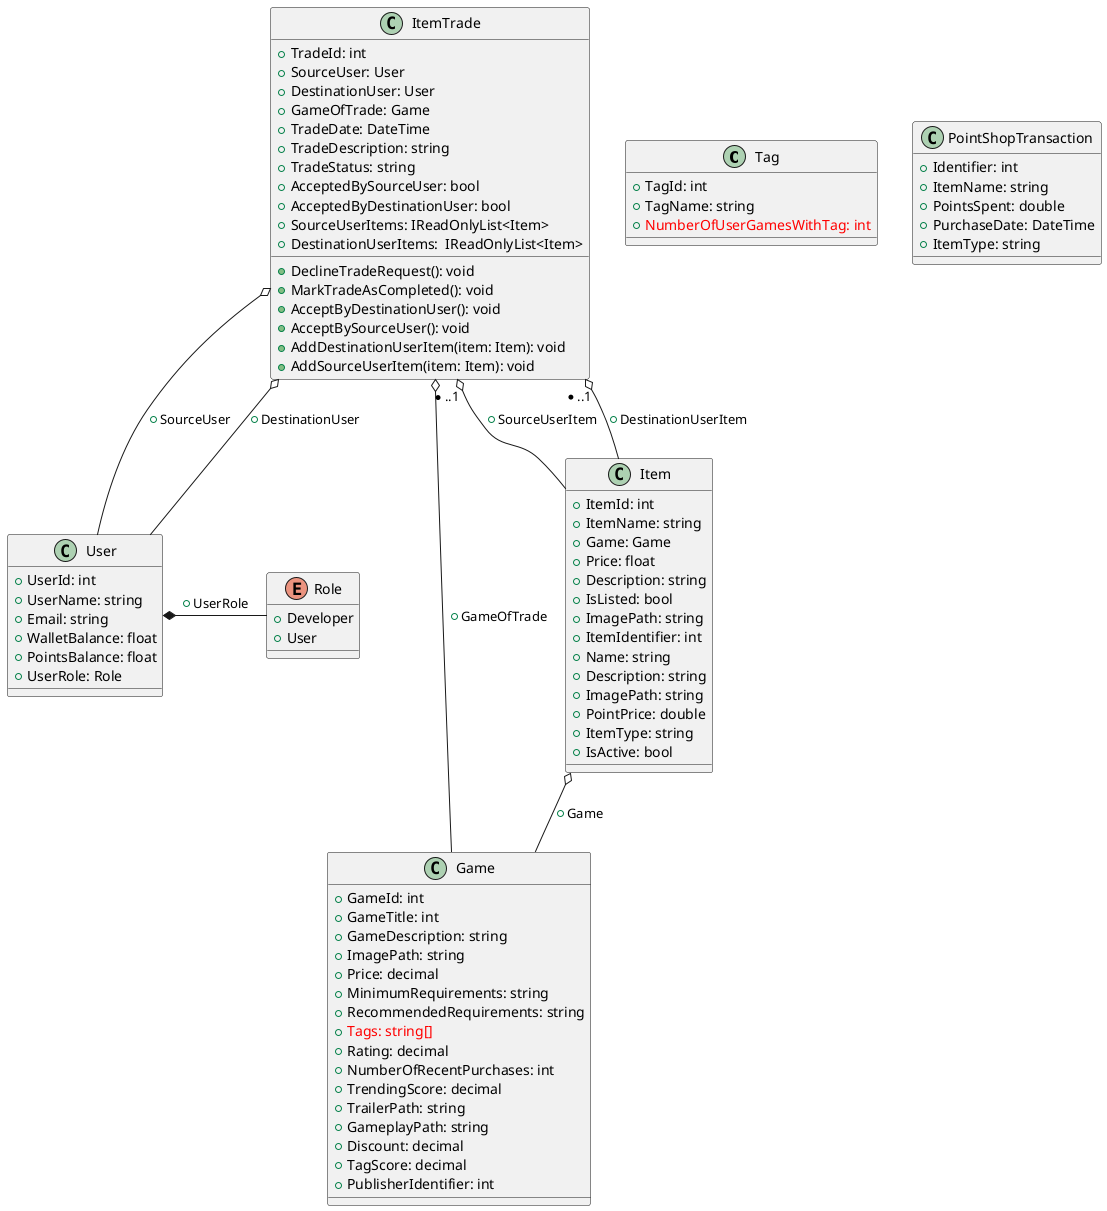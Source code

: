 ﻿@startuml
class Tag {
    + TagId: int
    + TagName: string
    + <color:red>NumberOfUserGamesWithTag: int</color>
}

class User {
    + UserId: int
    + UserName: string
    + Email: string
    + WalletBalance: float
    + PointsBalance: float
    + UserRole: Role
}

class PointShopTransaction {
    + Identifier: int
    + ItemName: string
    + PointsSpent: double
    + PurchaseDate: DateTime
    + ItemType: string
}

enum Role {
    + Developer
    + User
}

class Game {
    + GameId: int
    + GameTitle: int
    + GameDescription: string
    + ImagePath: string
    + Price: decimal
    + MinimumRequirements: string
    + RecommendedRequirements: string
    + <color:red>Tags: string[]</color>
    + Rating: decimal
    + NumberOfRecentPurchases: int
    + TrendingScore: decimal
    + TrailerPath: string
    + GameplayPath: string
    + Discount: decimal
    + TagScore: decimal
    + PublisherIdentifier: int
}

class ItemTrade {
    + TradeId: int
    + SourceUser: User
    + DestinationUser: User
    + GameOfTrade: Game
    + TradeDate: DateTime
    + TradeDescription: string
    + TradeStatus: string
    + AcceptedBySourceUser: bool
    + AcceptedByDestinationUser: bool
    + SourceUserItems: IReadOnlyList<Item>
    + DestinationUserItems:  IReadOnlyList<Item>    
    + DeclineTradeRequest(): void    
    + MarkTradeAsCompleted(): void    
    + AcceptByDestinationUser(): void    
    + AcceptBySourceUser(): void    
    + AddDestinationUserItem(item: Item): void    
    + AddSourceUserItem(item: Item): void    
}
class Item {
    + ItemId: int
    + ItemName: string
    + Game: Game
    + Price: float
    + Description: string
    + IsListed: bool
    + ImagePath: string
}
class Item {
    + ItemIdentifier: int
    + Name: string
    + Description: string
    + ImagePath: string
    + PointPrice: double
    + ItemType: string
    + IsActive: bool
}


User *- Role: +UserRole
Item o-- Game: +Game
ItemTrade o-- Game: +GameOfTrade
ItemTrade o-- User: +SourceUser
ItemTrade o-- User: +DestinationUser
ItemTrade "*..1" o-- Item: +SourceUserItem
ItemTrade "*..1" o-- Item: +DestinationUserItem

@enduml
